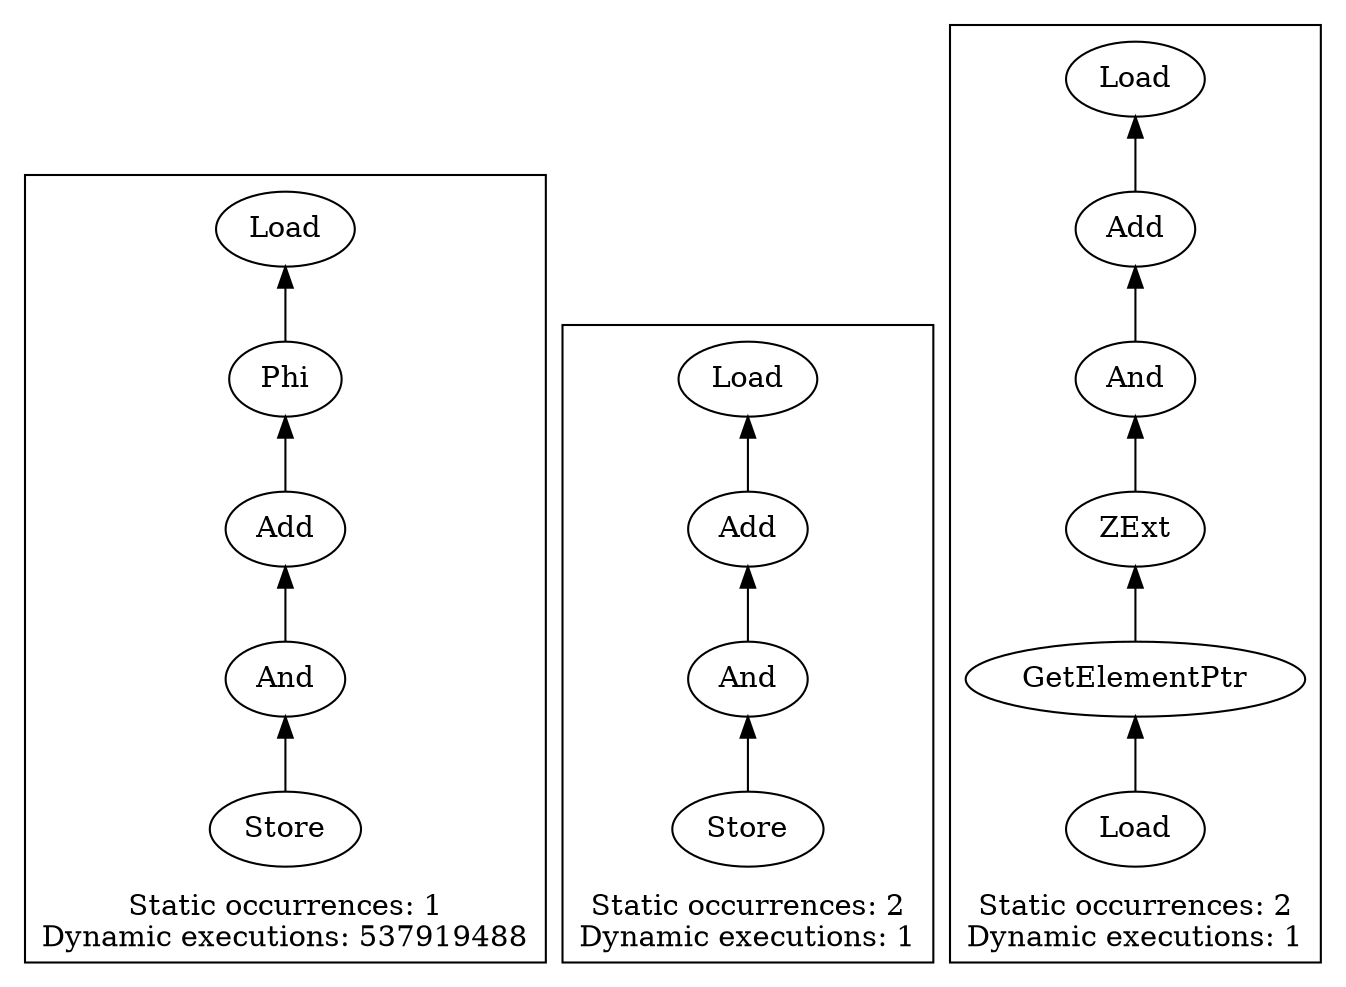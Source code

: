 strict digraph {
rankdir=BT
subgraph {
"0_213" [label="Add"]
"0_208" [label="Phi"]
"0_213" -> "0_208"
"0_214" [label="And"]
"0_214" -> "0_213"
"0_194" [label="Load"]
"0_208" -> "0_194"
"0_215" [label="Store"]
"0_215" -> "0_214"
cluster=true
label="Static occurrences: 1\nDynamic executions: 537919488"
}
subgraph {
"1_186" [label="Add"]
"1_181" [label="Load"]
"1_186" -> "1_181"
"1_187" [label="And"]
"1_187" -> "1_186"
"1_188" [label="Store"]
"1_188" -> "1_187"
cluster=true
label="Static occurrences: 2\nDynamic executions: 1"
}
subgraph {
"2_186" [label="Add"]
"2_181" [label="Load"]
"2_186" -> "2_181"
"2_187" [label="And"]
"2_187" -> "2_186"
"2_190" [label="GetElementPtr"]
"2_189" [label="ZExt"]
"2_190" -> "2_189"
"2_191" [label="Load"]
"2_191" -> "2_190"
"2_189" -> "2_187"
cluster=true
label="Static occurrences: 2\nDynamic executions: 1"
}
}
